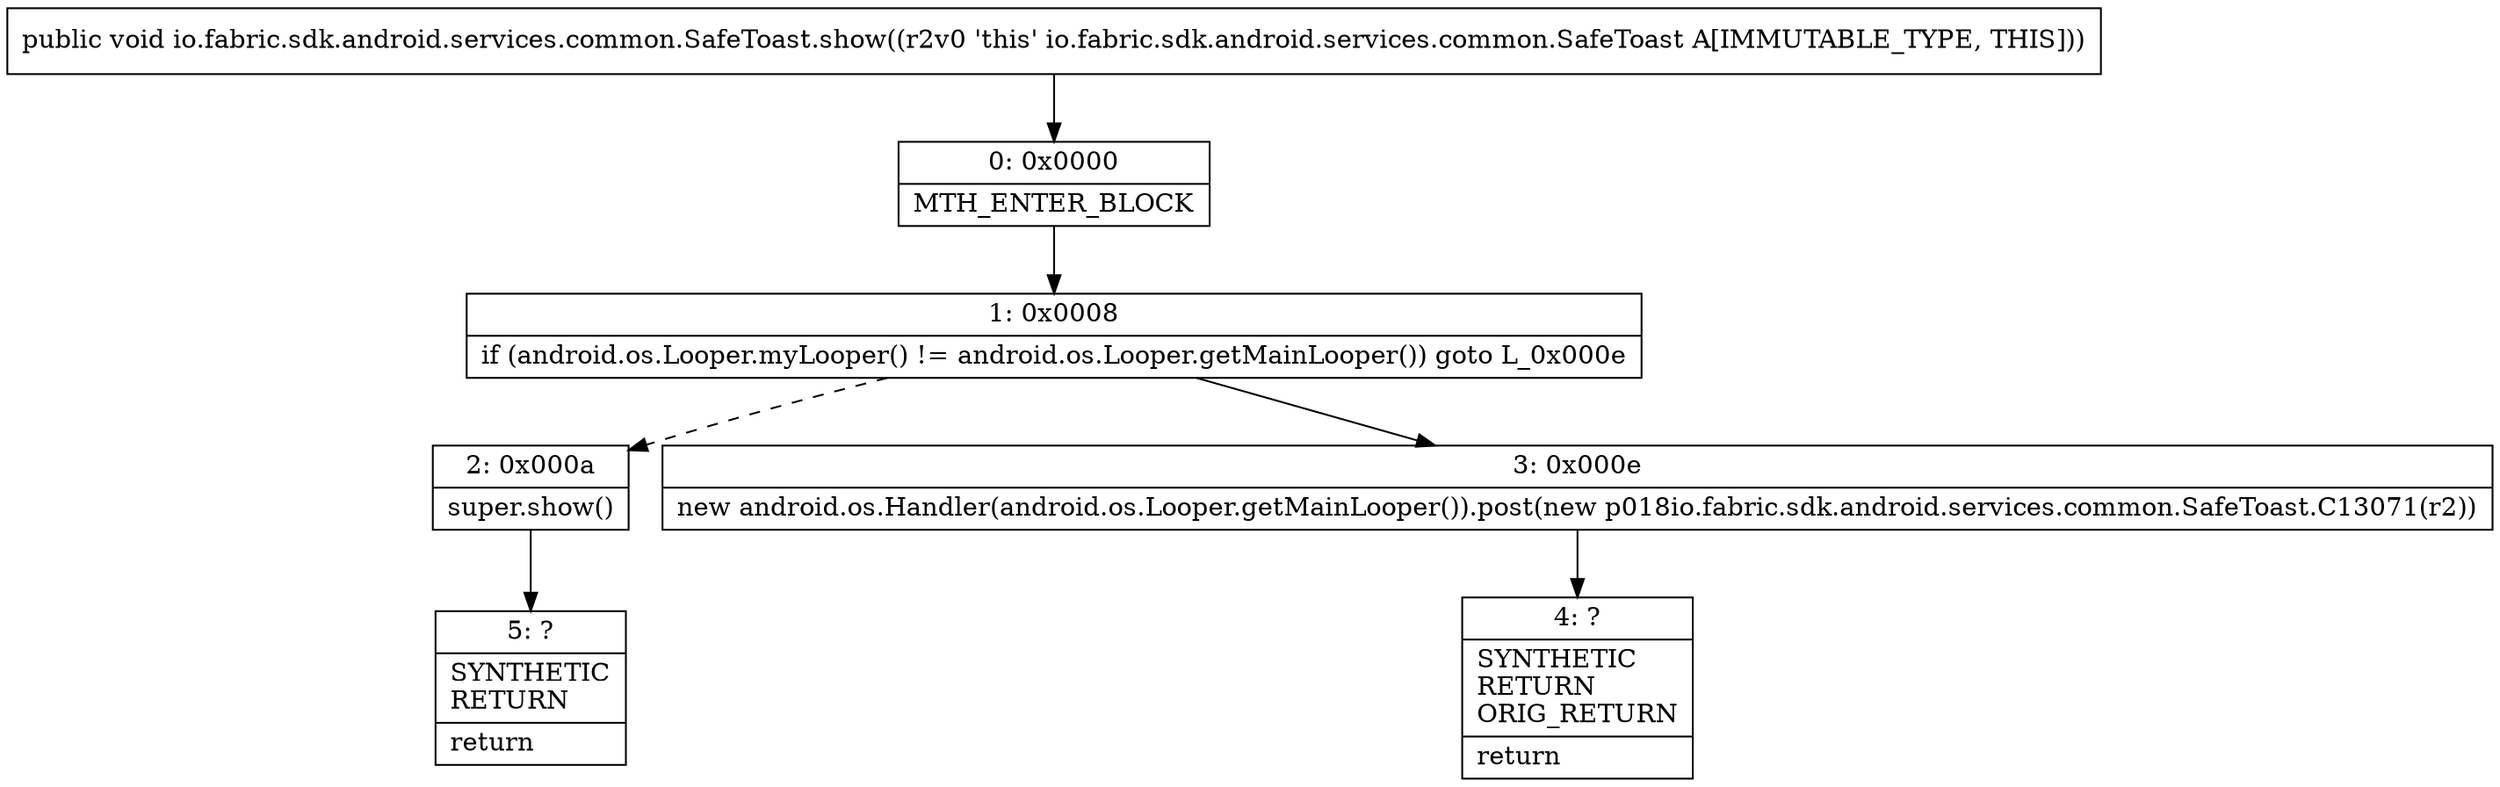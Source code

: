 digraph "CFG forio.fabric.sdk.android.services.common.SafeToast.show()V" {
Node_0 [shape=record,label="{0\:\ 0x0000|MTH_ENTER_BLOCK\l}"];
Node_1 [shape=record,label="{1\:\ 0x0008|if (android.os.Looper.myLooper() != android.os.Looper.getMainLooper()) goto L_0x000e\l}"];
Node_2 [shape=record,label="{2\:\ 0x000a|super.show()\l}"];
Node_3 [shape=record,label="{3\:\ 0x000e|new android.os.Handler(android.os.Looper.getMainLooper()).post(new p018io.fabric.sdk.android.services.common.SafeToast.C13071(r2))\l}"];
Node_4 [shape=record,label="{4\:\ ?|SYNTHETIC\lRETURN\lORIG_RETURN\l|return\l}"];
Node_5 [shape=record,label="{5\:\ ?|SYNTHETIC\lRETURN\l|return\l}"];
MethodNode[shape=record,label="{public void io.fabric.sdk.android.services.common.SafeToast.show((r2v0 'this' io.fabric.sdk.android.services.common.SafeToast A[IMMUTABLE_TYPE, THIS])) }"];
MethodNode -> Node_0;
Node_0 -> Node_1;
Node_1 -> Node_2[style=dashed];
Node_1 -> Node_3;
Node_2 -> Node_5;
Node_3 -> Node_4;
}

